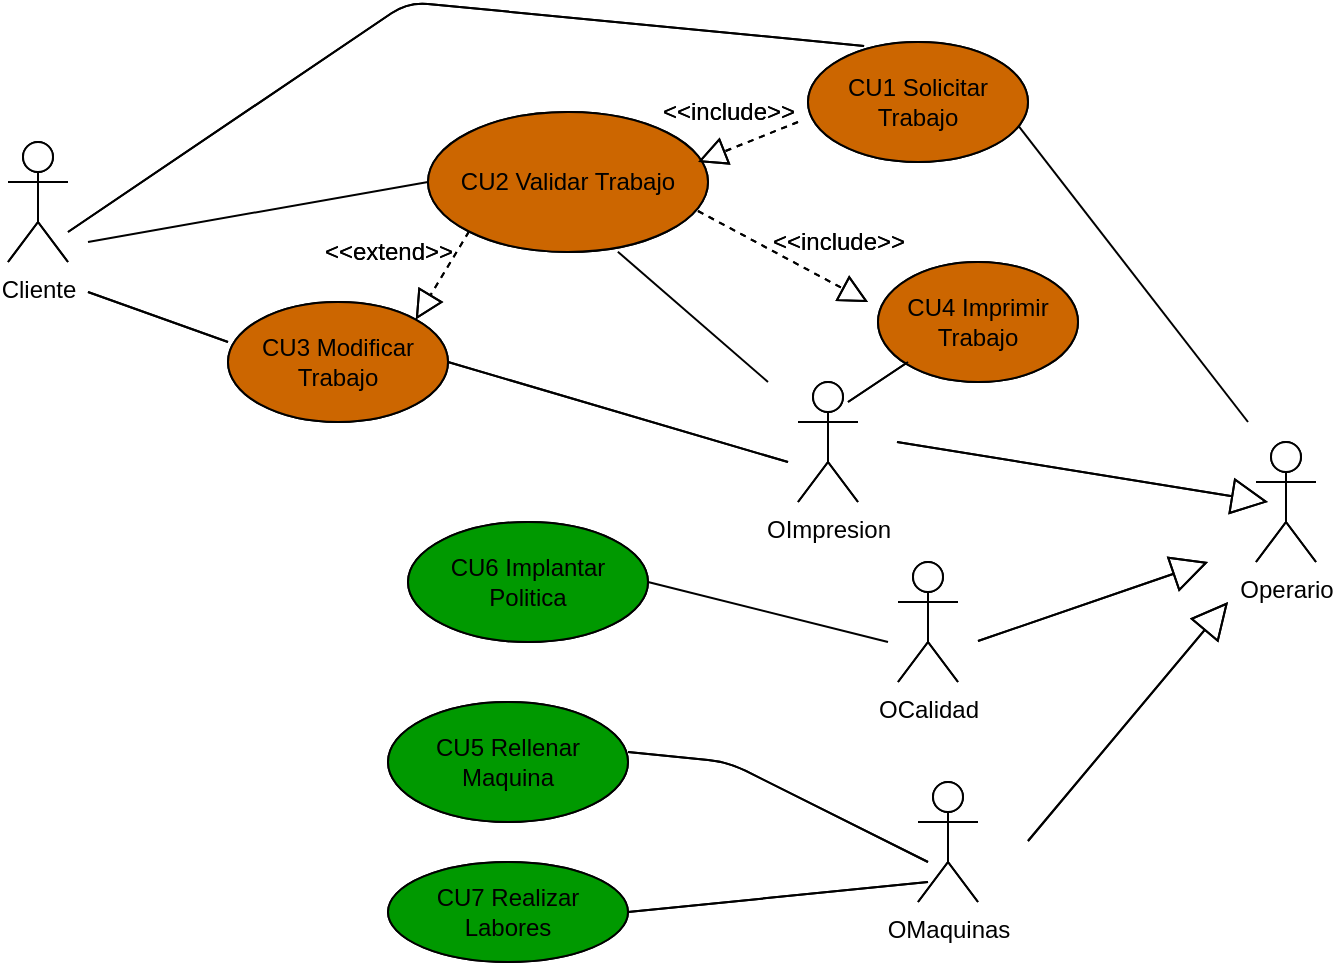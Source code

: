<mxfile version="12.5.5" type="device"><diagram id="n1gcUGyD253cdeYOa6X3" name="Page-1"><mxGraphModel dx="1006" dy="487" grid="1" gridSize="10" guides="1" tooltips="1" connect="1" arrows="1" fold="1" page="1" pageScale="1" pageWidth="1654" pageHeight="1169" math="0" shadow="0"><root><mxCell id="0"/><mxCell id="1" parent="0"/><mxCell id="3D6w9E95ZV0yJmnLJkiV-1" value="&lt;div&gt;Cliente&lt;/div&gt;&lt;div&gt;&lt;br&gt;&lt;/div&gt;" style="shape=umlActor;verticalLabelPosition=bottom;labelBackgroundColor=#ffffff;verticalAlign=top;html=1;" parent="1" vertex="1"><mxGeometry x="170" y="90" width="30" height="60" as="geometry"/></mxCell><mxCell id="3D6w9E95ZV0yJmnLJkiV-2" value="&lt;div&gt;OCalidad&lt;/div&gt;&lt;div&gt;&lt;br&gt;&lt;/div&gt;" style="shape=umlActor;verticalLabelPosition=bottom;labelBackgroundColor=#ffffff;verticalAlign=top;html=1;" parent="1" vertex="1"><mxGeometry x="615" y="300" width="30" height="60" as="geometry"/></mxCell><mxCell id="3D6w9E95ZV0yJmnLJkiV-3" value="OImpresion" style="shape=umlActor;verticalLabelPosition=bottom;labelBackgroundColor=#ffffff;verticalAlign=top;html=1;" parent="1" vertex="1"><mxGeometry x="565" y="210" width="30" height="60" as="geometry"/></mxCell><mxCell id="3D6w9E95ZV0yJmnLJkiV-5" value="&lt;div&gt;OMaquinas&lt;/div&gt;&lt;div&gt;&lt;br&gt;&lt;/div&gt;" style="shape=umlActor;verticalLabelPosition=bottom;labelBackgroundColor=#ffffff;verticalAlign=top;html=1;" parent="1" vertex="1"><mxGeometry x="625" y="410" width="30" height="60" as="geometry"/></mxCell><mxCell id="3D6w9E95ZV0yJmnLJkiV-6" value="&lt;div&gt;Operario&lt;/div&gt;&lt;div&gt;&lt;br&gt;&lt;/div&gt;" style="shape=umlActor;verticalLabelPosition=bottom;labelBackgroundColor=#ffffff;verticalAlign=top;html=1;" parent="1" vertex="1"><mxGeometry x="794" y="240" width="30" height="60" as="geometry"/></mxCell><mxCell id="3D6w9E95ZV0yJmnLJkiV-8" value="CU7 Realizar Labores" style="ellipse;whiteSpace=wrap;html=1;" parent="1" vertex="1"><mxGeometry x="360" y="450" width="120" height="50" as="geometry"/></mxCell><mxCell id="3D6w9E95ZV0yJmnLJkiV-9" value="CU5 Rellenar Maquina" style="ellipse;whiteSpace=wrap;html=1;" parent="1" vertex="1"><mxGeometry x="360" y="370" width="120" height="60" as="geometry"/></mxCell><mxCell id="3D6w9E95ZV0yJmnLJkiV-10" value="CU6 Implantar Politica" style="ellipse;whiteSpace=wrap;html=1;" parent="1" vertex="1"><mxGeometry x="370" y="280" width="120" height="60" as="geometry"/></mxCell><mxCell id="3D6w9E95ZV0yJmnLJkiV-11" value="CU3 Modificar Trabajo" style="ellipse;whiteSpace=wrap;html=1;" parent="1" vertex="1"><mxGeometry x="280" y="170" width="110" height="60" as="geometry"/></mxCell><mxCell id="3D6w9E95ZV0yJmnLJkiV-12" value="CU2 Validar Trabajo" style="ellipse;whiteSpace=wrap;html=1;" parent="1" vertex="1"><mxGeometry x="380" y="75" width="140" height="70" as="geometry"/></mxCell><mxCell id="3D6w9E95ZV0yJmnLJkiV-13" value="CU4 Imprimir Trabajo" style="ellipse;whiteSpace=wrap;html=1;" parent="1" vertex="1"><mxGeometry x="605" y="150" width="100" height="60" as="geometry"/></mxCell><mxCell id="3D6w9E95ZV0yJmnLJkiV-14" value="CU1 Solicitar Trabajo" style="ellipse;whiteSpace=wrap;html=1;" parent="1" vertex="1"><mxGeometry x="570" y="40" width="110" height="60" as="geometry"/></mxCell><mxCell id="3D6w9E95ZV0yJmnLJkiV-15" value="" style="endArrow=block;endSize=16;endFill=0;html=1;" parent="1" edge="1"><mxGeometry width="160" relative="1" as="geometry"><mxPoint x="614.5" y="240" as="sourcePoint"/><mxPoint x="800" y="270" as="targetPoint"/></mxGeometry></mxCell><mxCell id="3D6w9E95ZV0yJmnLJkiV-17" value="" style="endArrow=block;endSize=16;endFill=0;html=1;" parent="1" edge="1"><mxGeometry width="160" relative="1" as="geometry"><mxPoint x="655" y="339.5" as="sourcePoint"/><mxPoint x="770" y="300" as="targetPoint"/></mxGeometry></mxCell><mxCell id="3D6w9E95ZV0yJmnLJkiV-18" value="" style="endArrow=block;endSize=16;endFill=0;html=1;" parent="1" edge="1"><mxGeometry width="160" relative="1" as="geometry"><mxPoint x="680" y="439.5" as="sourcePoint"/><mxPoint x="780" y="320" as="targetPoint"/></mxGeometry></mxCell><mxCell id="IfPlkiIF_Qkr7tkXmBhE-1" value="" style="endArrow=none;html=1;entryX=0.167;entryY=0.833;entryDx=0;entryDy=0;entryPerimeter=0;" parent="1" target="3D6w9E95ZV0yJmnLJkiV-5" edge="1"><mxGeometry width="50" height="50" relative="1" as="geometry"><mxPoint x="480" y="475" as="sourcePoint"/><mxPoint x="530" y="425" as="targetPoint"/></mxGeometry></mxCell><mxCell id="IfPlkiIF_Qkr7tkXmBhE-2" value="" style="endArrow=none;html=1;" parent="1" edge="1"><mxGeometry width="50" height="50" relative="1" as="geometry"><mxPoint x="480" y="395" as="sourcePoint"/><mxPoint x="630" y="450" as="targetPoint"/><Array as="points"><mxPoint x="530" y="400"/></Array></mxGeometry></mxCell><mxCell id="IfPlkiIF_Qkr7tkXmBhE-3" value="" style="endArrow=none;html=1;entryX=0.255;entryY=0.033;entryDx=0;entryDy=0;entryPerimeter=0;" parent="1" target="3D6w9E95ZV0yJmnLJkiV-14" edge="1"><mxGeometry width="50" height="50" relative="1" as="geometry"><mxPoint x="200" y="135" as="sourcePoint"/><mxPoint x="590" y="20" as="targetPoint"/><Array as="points"><mxPoint x="370" y="20"/></Array></mxGeometry></mxCell><mxCell id="IfPlkiIF_Qkr7tkXmBhE-7" value="" style="endArrow=block;dashed=1;endFill=0;endSize=12;html=1;" parent="1" edge="1"><mxGeometry width="160" relative="1" as="geometry"><mxPoint x="515" y="124.5" as="sourcePoint"/><mxPoint x="600" y="170" as="targetPoint"/></mxGeometry></mxCell><mxCell id="IfPlkiIF_Qkr7tkXmBhE-8" value="&amp;lt;&amp;lt;include&amp;gt;&amp;gt;" style="text;html=1;align=center;verticalAlign=middle;resizable=0;points=[];;autosize=1;" parent="1" vertex="1"><mxGeometry x="545" y="130" width="80" height="20" as="geometry"/></mxCell><mxCell id="IfPlkiIF_Qkr7tkXmBhE-9" value="" style="endArrow=block;dashed=1;endFill=0;endSize=12;html=1;entryX=1;entryY=0;entryDx=0;entryDy=0;exitX=0;exitY=1;exitDx=0;exitDy=0;" parent="1" source="3D6w9E95ZV0yJmnLJkiV-12" target="3D6w9E95ZV0yJmnLJkiV-11" edge="1"><mxGeometry width="160" relative="1" as="geometry"><mxPoint x="400" y="129.5" as="sourcePoint"/><mxPoint x="560" y="129.5" as="targetPoint"/></mxGeometry></mxCell><mxCell id="IfPlkiIF_Qkr7tkXmBhE-10" value="&amp;lt;&amp;lt;extend&amp;gt;&amp;gt;" style="text;html=1;align=center;verticalAlign=middle;resizable=0;points=[];;autosize=1;" parent="1" vertex="1"><mxGeometry x="320" y="135" width="80" height="20" as="geometry"/></mxCell><mxCell id="IfPlkiIF_Qkr7tkXmBhE-11" value="" style="endArrow=block;dashed=1;endFill=0;endSize=12;html=1;" parent="1" edge="1"><mxGeometry width="160" relative="1" as="geometry"><mxPoint x="565" y="80" as="sourcePoint"/><mxPoint x="515" y="100" as="targetPoint"/></mxGeometry></mxCell><mxCell id="IfPlkiIF_Qkr7tkXmBhE-12" value="&amp;lt;&amp;lt;include&amp;gt;&amp;gt;" style="text;html=1;align=center;verticalAlign=middle;resizable=0;points=[];;autosize=1;" parent="1" vertex="1"><mxGeometry x="490" y="65" width="80" height="20" as="geometry"/></mxCell><mxCell id="IfPlkiIF_Qkr7tkXmBhE-13" value="" style="endArrow=none;html=1;" parent="1" edge="1"><mxGeometry width="50" height="50" relative="1" as="geometry"><mxPoint x="590" y="220" as="sourcePoint"/><mxPoint x="620" y="200" as="targetPoint"/></mxGeometry></mxCell><mxCell id="IfPlkiIF_Qkr7tkXmBhE-14" value="" style="endArrow=none;html=1;" parent="1" edge="1"><mxGeometry width="50" height="50" relative="1" as="geometry"><mxPoint x="560" y="250" as="sourcePoint"/><mxPoint x="390" y="200" as="targetPoint"/></mxGeometry></mxCell><mxCell id="IfPlkiIF_Qkr7tkXmBhE-15" value="" style="endArrow=none;html=1;entryX=0;entryY=0.333;entryDx=0;entryDy=0;entryPerimeter=0;" parent="1" target="3D6w9E95ZV0yJmnLJkiV-11" edge="1"><mxGeometry width="50" height="50" relative="1" as="geometry"><mxPoint x="210" y="165" as="sourcePoint"/><mxPoint x="260" y="195" as="targetPoint"/></mxGeometry></mxCell><mxCell id="rURxCZTJzS59hCIG1xuq-1" value="" style="endArrow=none;html=1;entryX=0.954;entryY=0.693;entryDx=0;entryDy=0;entryPerimeter=0;" edge="1" parent="1" target="IfPlkiIF_Qkr7tkXmBhE-28"><mxGeometry width="50" height="50" relative="1" as="geometry"><mxPoint x="790" y="230" as="sourcePoint"/><mxPoint x="220" y="530" as="targetPoint"/></mxGeometry></mxCell><mxCell id="rURxCZTJzS59hCIG1xuq-3" value="" style="endArrow=none;html=1;entryX=0.678;entryY=0.998;entryDx=0;entryDy=0;entryPerimeter=0;" edge="1" parent="1" target="IfPlkiIF_Qkr7tkXmBhE-26"><mxGeometry width="50" height="50" relative="1" as="geometry"><mxPoint x="550" y="210" as="sourcePoint"/><mxPoint x="220" y="530" as="targetPoint"/></mxGeometry></mxCell><mxCell id="rURxCZTJzS59hCIG1xuq-4" value="" style="endArrow=none;html=1;entryX=0;entryY=0.5;entryDx=0;entryDy=0;" edge="1" parent="1" target="IfPlkiIF_Qkr7tkXmBhE-26"><mxGeometry width="50" height="50" relative="1" as="geometry"><mxPoint x="210" y="140" as="sourcePoint"/><mxPoint x="220" y="530" as="targetPoint"/></mxGeometry></mxCell><mxCell id="rURxCZTJzS59hCIG1xuq-5" value="" style="endArrow=none;html=1;entryX=1;entryY=0.5;entryDx=0;entryDy=0;" edge="1" parent="1" target="IfPlkiIF_Qkr7tkXmBhE-24"><mxGeometry width="50" height="50" relative="1" as="geometry"><mxPoint x="610" y="340" as="sourcePoint"/><mxPoint x="220" y="530" as="targetPoint"/></mxGeometry></mxCell><mxCell id="IfPlkiIF_Qkr7tkXmBhE-16" value="fondo" parent="0"/><mxCell id="IfPlkiIF_Qkr7tkXmBhE-17" value="&lt;div&gt;Cliente&lt;/div&gt;&lt;div&gt;&lt;br&gt;&lt;/div&gt;" style="shape=umlActor;verticalLabelPosition=bottom;labelBackgroundColor=#ffffff;verticalAlign=top;html=1;" parent="IfPlkiIF_Qkr7tkXmBhE-16" vertex="1"><mxGeometry x="170" y="90" width="30" height="60" as="geometry"/></mxCell><mxCell id="IfPlkiIF_Qkr7tkXmBhE-18" value="&lt;div&gt;OCalidad&lt;/div&gt;&lt;div&gt;&lt;br&gt;&lt;/div&gt;" style="shape=umlActor;verticalLabelPosition=bottom;labelBackgroundColor=#ffffff;verticalAlign=top;html=1;" parent="IfPlkiIF_Qkr7tkXmBhE-16" vertex="1"><mxGeometry x="615" y="300" width="30" height="60" as="geometry"/></mxCell><mxCell id="IfPlkiIF_Qkr7tkXmBhE-19" value="OImpresion" style="shape=umlActor;verticalLabelPosition=bottom;labelBackgroundColor=#ffffff;verticalAlign=top;html=1;" parent="IfPlkiIF_Qkr7tkXmBhE-16" vertex="1"><mxGeometry x="565" y="210" width="30" height="60" as="geometry"/></mxCell><mxCell id="IfPlkiIF_Qkr7tkXmBhE-20" value="&lt;div&gt;OMaquinas&lt;/div&gt;&lt;div&gt;&lt;br&gt;&lt;/div&gt;" style="shape=umlActor;verticalLabelPosition=bottom;labelBackgroundColor=#ffffff;verticalAlign=top;html=1;" parent="IfPlkiIF_Qkr7tkXmBhE-16" vertex="1"><mxGeometry x="625" y="410" width="30" height="60" as="geometry"/></mxCell><mxCell id="IfPlkiIF_Qkr7tkXmBhE-21" value="&lt;div&gt;Operario&lt;/div&gt;&lt;div&gt;&lt;br&gt;&lt;/div&gt;" style="shape=umlActor;verticalLabelPosition=bottom;labelBackgroundColor=#ffffff;verticalAlign=top;html=1;" parent="IfPlkiIF_Qkr7tkXmBhE-16" vertex="1"><mxGeometry x="794" y="240" width="30" height="60" as="geometry"/></mxCell><mxCell id="IfPlkiIF_Qkr7tkXmBhE-22" value="CU7 Realizar Labores" style="ellipse;whiteSpace=wrap;html=1;fillColor=#009900;" parent="IfPlkiIF_Qkr7tkXmBhE-16" vertex="1"><mxGeometry x="360" y="450" width="120" height="50" as="geometry"/></mxCell><mxCell id="IfPlkiIF_Qkr7tkXmBhE-23" value="CU5 Rellenar Maquina" style="ellipse;whiteSpace=wrap;html=1;fillColor=#009900;" parent="IfPlkiIF_Qkr7tkXmBhE-16" vertex="1"><mxGeometry x="360" y="370" width="120" height="60" as="geometry"/></mxCell><mxCell id="IfPlkiIF_Qkr7tkXmBhE-24" value="CU6 Implantar Politica" style="ellipse;whiteSpace=wrap;html=1;fillColor=#009900;" parent="IfPlkiIF_Qkr7tkXmBhE-16" vertex="1"><mxGeometry x="370" y="280" width="120" height="60" as="geometry"/></mxCell><mxCell id="IfPlkiIF_Qkr7tkXmBhE-25" value="CU3 Modificar Trabajo" style="ellipse;whiteSpace=wrap;html=1;fillColor=#CC6600;" parent="IfPlkiIF_Qkr7tkXmBhE-16" vertex="1"><mxGeometry x="280" y="170" width="110" height="60" as="geometry"/></mxCell><mxCell id="IfPlkiIF_Qkr7tkXmBhE-26" value="CU2 Validar Trabajo" style="ellipse;whiteSpace=wrap;html=1;fillColor=#CC6600;" parent="IfPlkiIF_Qkr7tkXmBhE-16" vertex="1"><mxGeometry x="380" y="75" width="140" height="70" as="geometry"/></mxCell><mxCell id="IfPlkiIF_Qkr7tkXmBhE-27" value="CU4 Imprimir Trabajo" style="ellipse;whiteSpace=wrap;html=1;fillColor=#CC6600;" parent="IfPlkiIF_Qkr7tkXmBhE-16" vertex="1"><mxGeometry x="605" y="150" width="100" height="60" as="geometry"/></mxCell><mxCell id="IfPlkiIF_Qkr7tkXmBhE-28" value="CU1 Solicitar Trabajo" style="ellipse;whiteSpace=wrap;html=1;fillColor=#CC6600;" parent="IfPlkiIF_Qkr7tkXmBhE-16" vertex="1"><mxGeometry x="570" y="40" width="110" height="60" as="geometry"/></mxCell><mxCell id="IfPlkiIF_Qkr7tkXmBhE-29" value="" style="endArrow=block;endSize=16;endFill=0;html=1;" parent="IfPlkiIF_Qkr7tkXmBhE-16" edge="1"><mxGeometry width="160" relative="1" as="geometry"><mxPoint x="614.5" y="240" as="sourcePoint"/><mxPoint x="800" y="270" as="targetPoint"/></mxGeometry></mxCell><mxCell id="IfPlkiIF_Qkr7tkXmBhE-30" value="" style="endArrow=block;endSize=16;endFill=0;html=1;" parent="IfPlkiIF_Qkr7tkXmBhE-16" edge="1"><mxGeometry width="160" relative="1" as="geometry"><mxPoint x="655" y="339.5" as="sourcePoint"/><mxPoint x="770" y="300" as="targetPoint"/></mxGeometry></mxCell><mxCell id="IfPlkiIF_Qkr7tkXmBhE-31" value="" style="endArrow=block;endSize=16;endFill=0;html=1;" parent="IfPlkiIF_Qkr7tkXmBhE-16" edge="1"><mxGeometry width="160" relative="1" as="geometry"><mxPoint x="680" y="439.5" as="sourcePoint"/><mxPoint x="780" y="320" as="targetPoint"/></mxGeometry></mxCell><mxCell id="IfPlkiIF_Qkr7tkXmBhE-32" value="" style="endArrow=none;html=1;entryX=0.167;entryY=0.833;entryDx=0;entryDy=0;entryPerimeter=0;" parent="IfPlkiIF_Qkr7tkXmBhE-16" target="IfPlkiIF_Qkr7tkXmBhE-20" edge="1"><mxGeometry width="50" height="50" relative="1" as="geometry"><mxPoint x="480" y="475" as="sourcePoint"/><mxPoint x="530" y="425" as="targetPoint"/></mxGeometry></mxCell><mxCell id="IfPlkiIF_Qkr7tkXmBhE-33" value="" style="endArrow=none;html=1;" parent="IfPlkiIF_Qkr7tkXmBhE-16" edge="1"><mxGeometry width="50" height="50" relative="1" as="geometry"><mxPoint x="480" y="395" as="sourcePoint"/><mxPoint x="630" y="450" as="targetPoint"/><Array as="points"><mxPoint x="530" y="400"/></Array></mxGeometry></mxCell><mxCell id="IfPlkiIF_Qkr7tkXmBhE-34" value="" style="endArrow=none;html=1;entryX=0.255;entryY=0.033;entryDx=0;entryDy=0;entryPerimeter=0;" parent="IfPlkiIF_Qkr7tkXmBhE-16" target="IfPlkiIF_Qkr7tkXmBhE-28" edge="1"><mxGeometry width="50" height="50" relative="1" as="geometry"><mxPoint x="200" y="135" as="sourcePoint"/><mxPoint x="590" y="20" as="targetPoint"/><Array as="points"><mxPoint x="370" y="20"/></Array></mxGeometry></mxCell><mxCell id="IfPlkiIF_Qkr7tkXmBhE-35" value="" style="endArrow=block;dashed=1;endFill=0;endSize=12;html=1;" parent="IfPlkiIF_Qkr7tkXmBhE-16" edge="1"><mxGeometry width="160" relative="1" as="geometry"><mxPoint x="515" y="124.5" as="sourcePoint"/><mxPoint x="600" y="170" as="targetPoint"/></mxGeometry></mxCell><mxCell id="IfPlkiIF_Qkr7tkXmBhE-36" value="&amp;lt;&amp;lt;include&amp;gt;&amp;gt;" style="text;html=1;align=center;verticalAlign=middle;resizable=0;points=[];;autosize=1;" parent="IfPlkiIF_Qkr7tkXmBhE-16" vertex="1"><mxGeometry x="545" y="130" width="80" height="20" as="geometry"/></mxCell><mxCell id="IfPlkiIF_Qkr7tkXmBhE-37" value="" style="endArrow=block;dashed=1;endFill=0;endSize=12;html=1;entryX=1;entryY=0;entryDx=0;entryDy=0;exitX=0;exitY=1;exitDx=0;exitDy=0;" parent="IfPlkiIF_Qkr7tkXmBhE-16" source="IfPlkiIF_Qkr7tkXmBhE-26" target="IfPlkiIF_Qkr7tkXmBhE-25" edge="1"><mxGeometry width="160" relative="1" as="geometry"><mxPoint x="400" y="129.5" as="sourcePoint"/><mxPoint x="560" y="129.5" as="targetPoint"/></mxGeometry></mxCell><mxCell id="IfPlkiIF_Qkr7tkXmBhE-38" value="&amp;lt;&amp;lt;extend&amp;gt;&amp;gt;" style="text;html=1;align=center;verticalAlign=middle;resizable=0;points=[];;autosize=1;" parent="IfPlkiIF_Qkr7tkXmBhE-16" vertex="1"><mxGeometry x="320" y="135" width="80" height="20" as="geometry"/></mxCell><mxCell id="IfPlkiIF_Qkr7tkXmBhE-39" value="" style="endArrow=block;dashed=1;endFill=0;endSize=12;html=1;" parent="IfPlkiIF_Qkr7tkXmBhE-16" edge="1"><mxGeometry width="160" relative="1" as="geometry"><mxPoint x="565" y="80" as="sourcePoint"/><mxPoint x="515" y="100" as="targetPoint"/></mxGeometry></mxCell><mxCell id="IfPlkiIF_Qkr7tkXmBhE-40" value="&amp;lt;&amp;lt;include&amp;gt;&amp;gt;" style="text;html=1;align=center;verticalAlign=middle;resizable=0;points=[];;autosize=1;" parent="IfPlkiIF_Qkr7tkXmBhE-16" vertex="1"><mxGeometry x="490" y="65" width="80" height="20" as="geometry"/></mxCell><mxCell id="IfPlkiIF_Qkr7tkXmBhE-41" value="" style="endArrow=none;html=1;" parent="IfPlkiIF_Qkr7tkXmBhE-16" edge="1"><mxGeometry width="50" height="50" relative="1" as="geometry"><mxPoint x="590" y="220" as="sourcePoint"/><mxPoint x="620" y="200" as="targetPoint"/></mxGeometry></mxCell><mxCell id="IfPlkiIF_Qkr7tkXmBhE-42" value="" style="endArrow=none;html=1;" parent="IfPlkiIF_Qkr7tkXmBhE-16" edge="1"><mxGeometry width="50" height="50" relative="1" as="geometry"><mxPoint x="560" y="250" as="sourcePoint"/><mxPoint x="390" y="200" as="targetPoint"/></mxGeometry></mxCell><mxCell id="IfPlkiIF_Qkr7tkXmBhE-43" value="" style="endArrow=none;html=1;entryX=0;entryY=0.333;entryDx=0;entryDy=0;entryPerimeter=0;" parent="IfPlkiIF_Qkr7tkXmBhE-16" target="IfPlkiIF_Qkr7tkXmBhE-25" edge="1"><mxGeometry width="50" height="50" relative="1" as="geometry"><mxPoint x="210" y="165" as="sourcePoint"/><mxPoint x="260" y="195" as="targetPoint"/></mxGeometry></mxCell></root></mxGraphModel></diagram></mxfile>